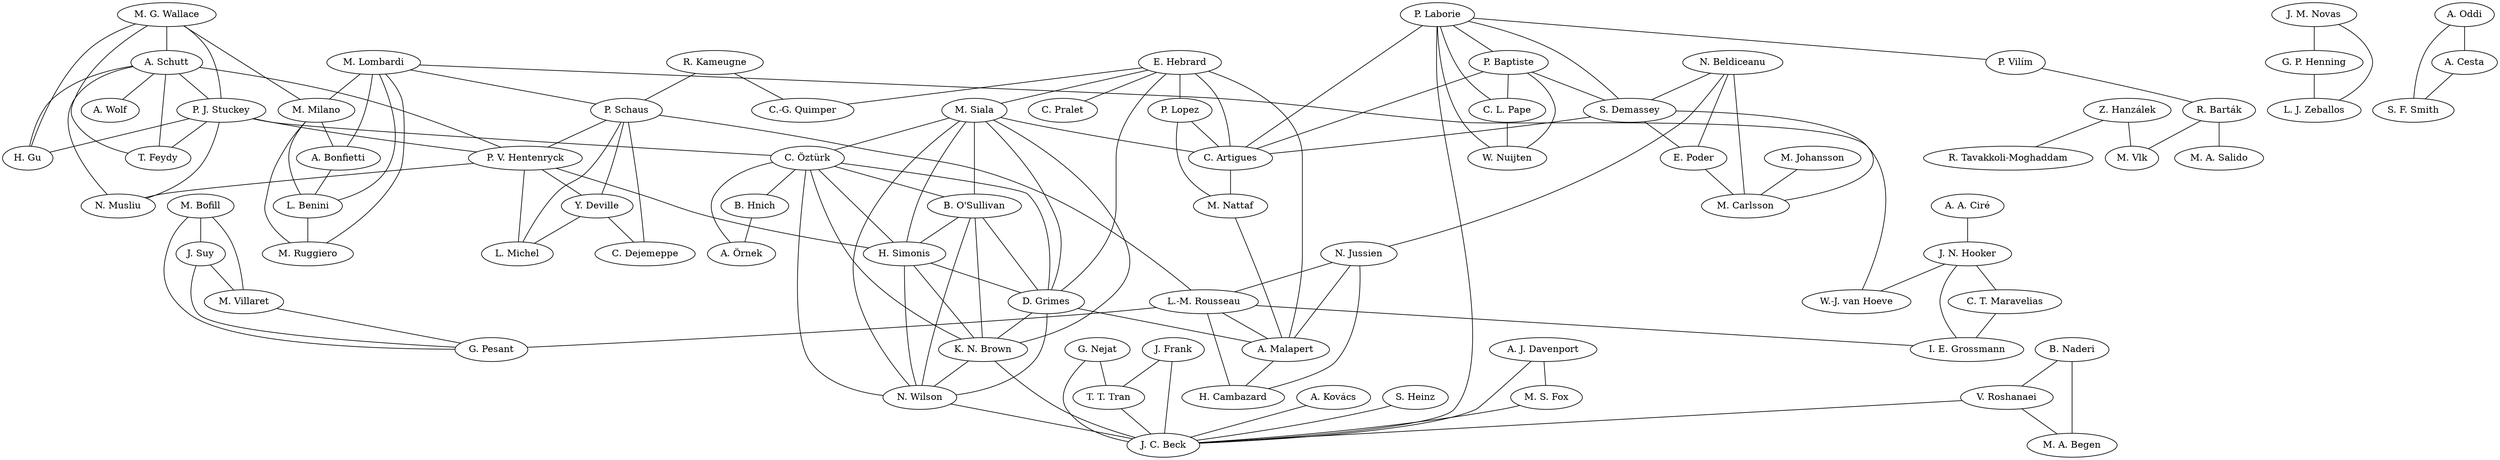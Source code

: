 strict graph coauth {
a137 [label="B. Hnich"]
a228 [label="M. Bofill"]
a524 [label="J. M. Novas"]
a8 [label="G. Pesant"]
a202 [label="C. Dejemeppe"]
a282 [label="A. Oddi"]
a151 [label="Y. Deville"]
a6 [label="C. Artigues"]
a826 [label="N. Wilson"]
a45 [label="N. Musliu"]
a336 [label="H. Gu"]
a89 [label="J. C. Beck"]
a248 [label="A. J. Davenport"]
a836 [label="M. A. Begen"]
a379 [label="J. Frank"]
a298 [label="S. F. Smith"]
a718 [label="M. Ruggiero"]
a75 [label="M. Johansson"]
a128 [label="N. Beldiceanu"]
a799 [label="T. T. Tran"]
a358 [label="E. Poder"]
a162 [label="P. Baptiste"]
a163 [label="C. L. Pape"]
a217 [label="K. N. Brown"]
a233 [label="M. Villaret"]
a125 [label="P. J. Stuckey"]
a152 [label="R. Barták"]
a117 [label="M. G. Wallace"]
a91 [label="M. Carlsson"]
a160 [label="J. N. Hooker"]
a147 [label="P. Schaus"]
a588 [label="G. P. Henning"]
a284 [label="A. Cesta"]
a81 [label="M. Nattaf"]
a656 [label="W. Nuijten"]
a157 [label="A. A. Ciré"]
a37 [label="C.-G. Quimper"]
a118 [label="P. Laborie"]
a302 [label="M. S. Fox"]
a148 [label="P. V. Hentenryck"]
a51 [label="A. Wolf"]
a146 [label="A. Kovács"]
a16 [label="B. O'Sullivan"]
a382 [label="I. E. Grossmann"]
a32 [label="L. Michel"]
a124 [label="A. Schutt"]
a3 [label="P. Lopez"]
a129 [label="M. Siala"]
a142 [label="M. Lombardi"]
a82 [label="A. Malapert"]
a430 [label="R. Tavakkoli-Moghaddam"]
a143 [label="M. Milano"]
a181 [label="D. Grimes"]
a243 [label="S. Demassey"]
a1 [label="E. Hebrard"]
a999 [label="H. Cambazard"]
a381 [label="C. T. Maravelias"]
a17 [label="H. Simonis"]
a232 [label="J. Suy"]
a135 [label="C. Öztürk"]
a204 [label="G. Nejat"]
a21 [label="C. Pralet"]
a154 [label="T. Feydy"]
a726 [label="B. Naderi"]
a247 [label="N. Jussien"]
a728 [label="V. Roshanaei"]
a153 [label="M. A. Salido"]
a326 [label="L.-M. Rousseau"]
a138 [label="A. Örnek"]
a621 [label="L. J. Zeballos"]
a245 [label="L. Benini"]
a116 [label="Z. Hanzálek"]
a121 [label="P. Vilím"]
a133 [label="S. Heinz"]
a206 [label="W.-J. van Hoeve"]
a10 [label="R. Kameugne"]
a311 [label="M. Vlk"]
a198 [label="A. Bonfietti"]
  a799 -- a89 [weight=10]
   a524 -- a588 [weight=5]
   a124 -- a125 [weight=16]
   a117 -- a124 [weight=8]
   a117 -- a125 [weight=8]
   a133 -- a89 [weight=3]
   a143 -- a245 [weight=16]
   a588 -- a621 [weight=4]
   a125 -- a148 [weight=1]
   a326 -- a8 [weight=3]
   a16 -- a181 [weight=3]
   a16 -- a17 [weight=8]
   a16 -- a217 [weight=2]
   a16 -- a826 [weight=2]
   a135 -- a16 [weight=2]
   a135 -- a181 [weight=2]
   a135 -- a17 [weight=2]
   a135 -- a217 [weight=2]
   a135 -- a826 [weight=2]
   a181 -- a217 [weight=2]
   a181 -- a826 [weight=2]
   a17 -- a181 [weight=3]
   a17 -- a217 [weight=2]
   a17 -- a826 [weight=2]
   a217 -- a826 [weight=2]
   a129 -- a16 [weight=2]
   a129 -- a135 [weight=2]
   a129 -- a181 [weight=2]
   a129 -- a17 [weight=2]
   a129 -- a217 [weight=2]
   a129 -- a826 [weight=2]
   a142 -- a143 [weight=23]
   a381 -- a382 [weight=3]
   a204 -- a89 [weight=5]
   a204 -- a799 [weight=3]
   a302 -- a89 [weight=8]
   a116 -- a430 [weight=1]
   a282 -- a284 [weight=8]
   a243 -- a6 [weight=2]
   a6 -- a81 [weight=4]
   a3 -- a6 [weight=10]
   a3 -- a81 [weight=4]
   a124 -- a154 [weight=8]
   a117 -- a154 [weight=5]
   a125 -- a154 [weight=8]
   a146 -- a89 [weight=3]
   a143 -- a198 [weight=9]
   a142 -- a198 [weight=8]
   a148 -- a151 [weight=2]
   a147 -- a202 [weight=3]
   a232 -- a8 [weight=1]
   a232 -- a233 [weight=5]
   a233 -- a8 [weight=1]
   a228 -- a8 [weight=1]
   a228 -- a232 [weight=5]
   a228 -- a233 [weight=5]
   a128 -- a91 [weight=7]
   a118 -- a89 [weight=2]
   a124 -- a51 [weight=2]
   a124 -- a336 [weight=3]
   a125 -- a336 [weight=3]
   a379 -- a89 [weight=2]
   a379 -- a799 [weight=3]
   a247 -- a999 [weight=5]
   a142 -- a245 [weight=12]
   a124 -- a148 [weight=2]
   a726 -- a836 [weight=5]
   a726 -- a728 [weight=5]
   a728 -- a836 [weight=2]
   a142 -- a206 [weight=1]
   a152 -- a153 [weight=2]
   a81 -- a82 [weight=3]
   a245 -- a718 [weight=5]
   a143 -- a718 [weight=5]
   a142 -- a718 [weight=4]
   a198 -- a245 [weight=4]
   a75 -- a91 [weight=2]
   a147 -- a151 [weight=3]
   a148 -- a32 [weight=4]
   a147 -- a32 [weight=1]
   a147 -- a148 [weight=1]
   a151 -- a32 [weight=1]
   a826 -- a89 [weight=3]
   a162 -- a163 [weight=9]
   a117 -- a336 [weight=3]
   a163 -- a656 [weight=4]
   a162 -- a656 [weight=3]
   a1 -- a181 [weight=4]
   a137 -- a138 [weight=4]
   a135 -- a138 [weight=5]
   a135 -- a137 [weight=3]
   a121 -- a152 [weight=2]
   a1 -- a6 [weight=5]
   a1 -- a129 [weight=1]
   a129 -- a6 [weight=1]
   a284 -- a298 [weight=5]
   a282 -- a298 [weight=7]
   a160 -- a381 [weight=1]
   a160 -- a382 [weight=1]
   a1 -- a3 [weight=5]
   a248 -- a89 [weight=4]
   a248 -- a302 [weight=4]
   a358 -- a91 [weight=2]
   a128 -- a358 [weight=5]
   a128 -- a243 [weight=1]
   a243 -- a358 [weight=1]
   a243 -- a91 [weight=1]
   a116 -- a311 [weight=4]
   a1 -- a37 [weight=1]
   a82 -- a999 [weight=2]
   a326 -- a82 [weight=3]
   a326 -- a999 [weight=2]
   a247 -- a82 [weight=2]
   a247 -- a326 [weight=2]
   a217 -- a89 [weight=2]
   a118 -- a656 [weight=3]
   a118 -- a121 [weight=2]
   a728 -- a89 [weight=1]
   a157 -- a160 [weight=2]
   a181 -- a82 [weight=1]
   a1 -- a82 [weight=1]
   a162 -- a6 [weight=1]
   a162 -- a243 [weight=1]
   a118 -- a6 [weight=1]
   a118 -- a162 [weight=2]
   a118 -- a243 [weight=1]
   a142 -- a147 [weight=2]
   a151 -- a202 [weight=1]
   a147 -- a326 [weight=1]
   a152 -- a311 [weight=1]
   a148 -- a17 [weight=2]
   a124 -- a45 [weight=1]
   a125 -- a45 [weight=1]
   a117 -- a143 [weight=2]
   a160 -- a206 [weight=1]
   a326 -- a382 [weight=1]
   a10 -- a147 [weight=1]
   a128 -- a247 [weight=1]
   a524 -- a621 [weight=1]
   a125 -- a135 [weight=1]
   a148 -- a45 [weight=1]
   a1 -- a21 [weight=1]
   a118 -- a163 [weight=1]
   a10 -- a37 [weight=1]
 }
